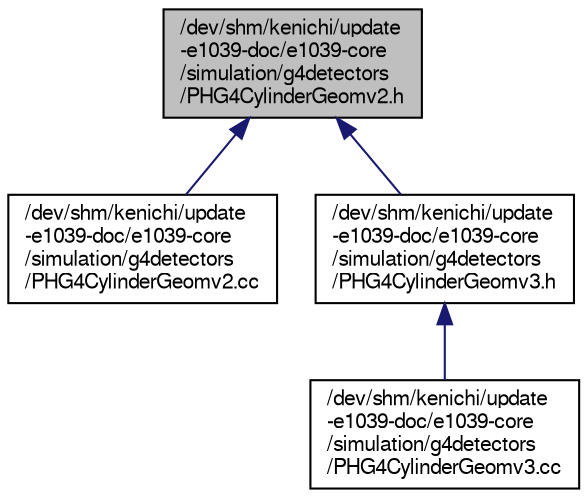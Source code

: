 digraph "/dev/shm/kenichi/update-e1039-doc/e1039-core/simulation/g4detectors/PHG4CylinderGeomv2.h"
{
  bgcolor="transparent";
  edge [fontname="FreeSans",fontsize="10",labelfontname="FreeSans",labelfontsize="10"];
  node [fontname="FreeSans",fontsize="10",shape=record];
  Node1 [label="/dev/shm/kenichi/update\l-e1039-doc/e1039-core\l/simulation/g4detectors\l/PHG4CylinderGeomv2.h",height=0.2,width=0.4,color="black", fillcolor="grey75", style="filled" fontcolor="black"];
  Node1 -> Node2 [dir="back",color="midnightblue",fontsize="10",style="solid",fontname="FreeSans"];
  Node2 [label="/dev/shm/kenichi/update\l-e1039-doc/e1039-core\l/simulation/g4detectors\l/PHG4CylinderGeomv2.cc",height=0.2,width=0.4,color="black",URL="$d6/d4e/PHG4CylinderGeomv2_8cc.html"];
  Node1 -> Node3 [dir="back",color="midnightblue",fontsize="10",style="solid",fontname="FreeSans"];
  Node3 [label="/dev/shm/kenichi/update\l-e1039-doc/e1039-core\l/simulation/g4detectors\l/PHG4CylinderGeomv3.h",height=0.2,width=0.4,color="black",URL="$d8/d79/PHG4CylinderGeomv3_8h.html"];
  Node3 -> Node4 [dir="back",color="midnightblue",fontsize="10",style="solid",fontname="FreeSans"];
  Node4 [label="/dev/shm/kenichi/update\l-e1039-doc/e1039-core\l/simulation/g4detectors\l/PHG4CylinderGeomv3.cc",height=0.2,width=0.4,color="black",URL="$d2/dfd/PHG4CylinderGeomv3_8cc.html"];
}
